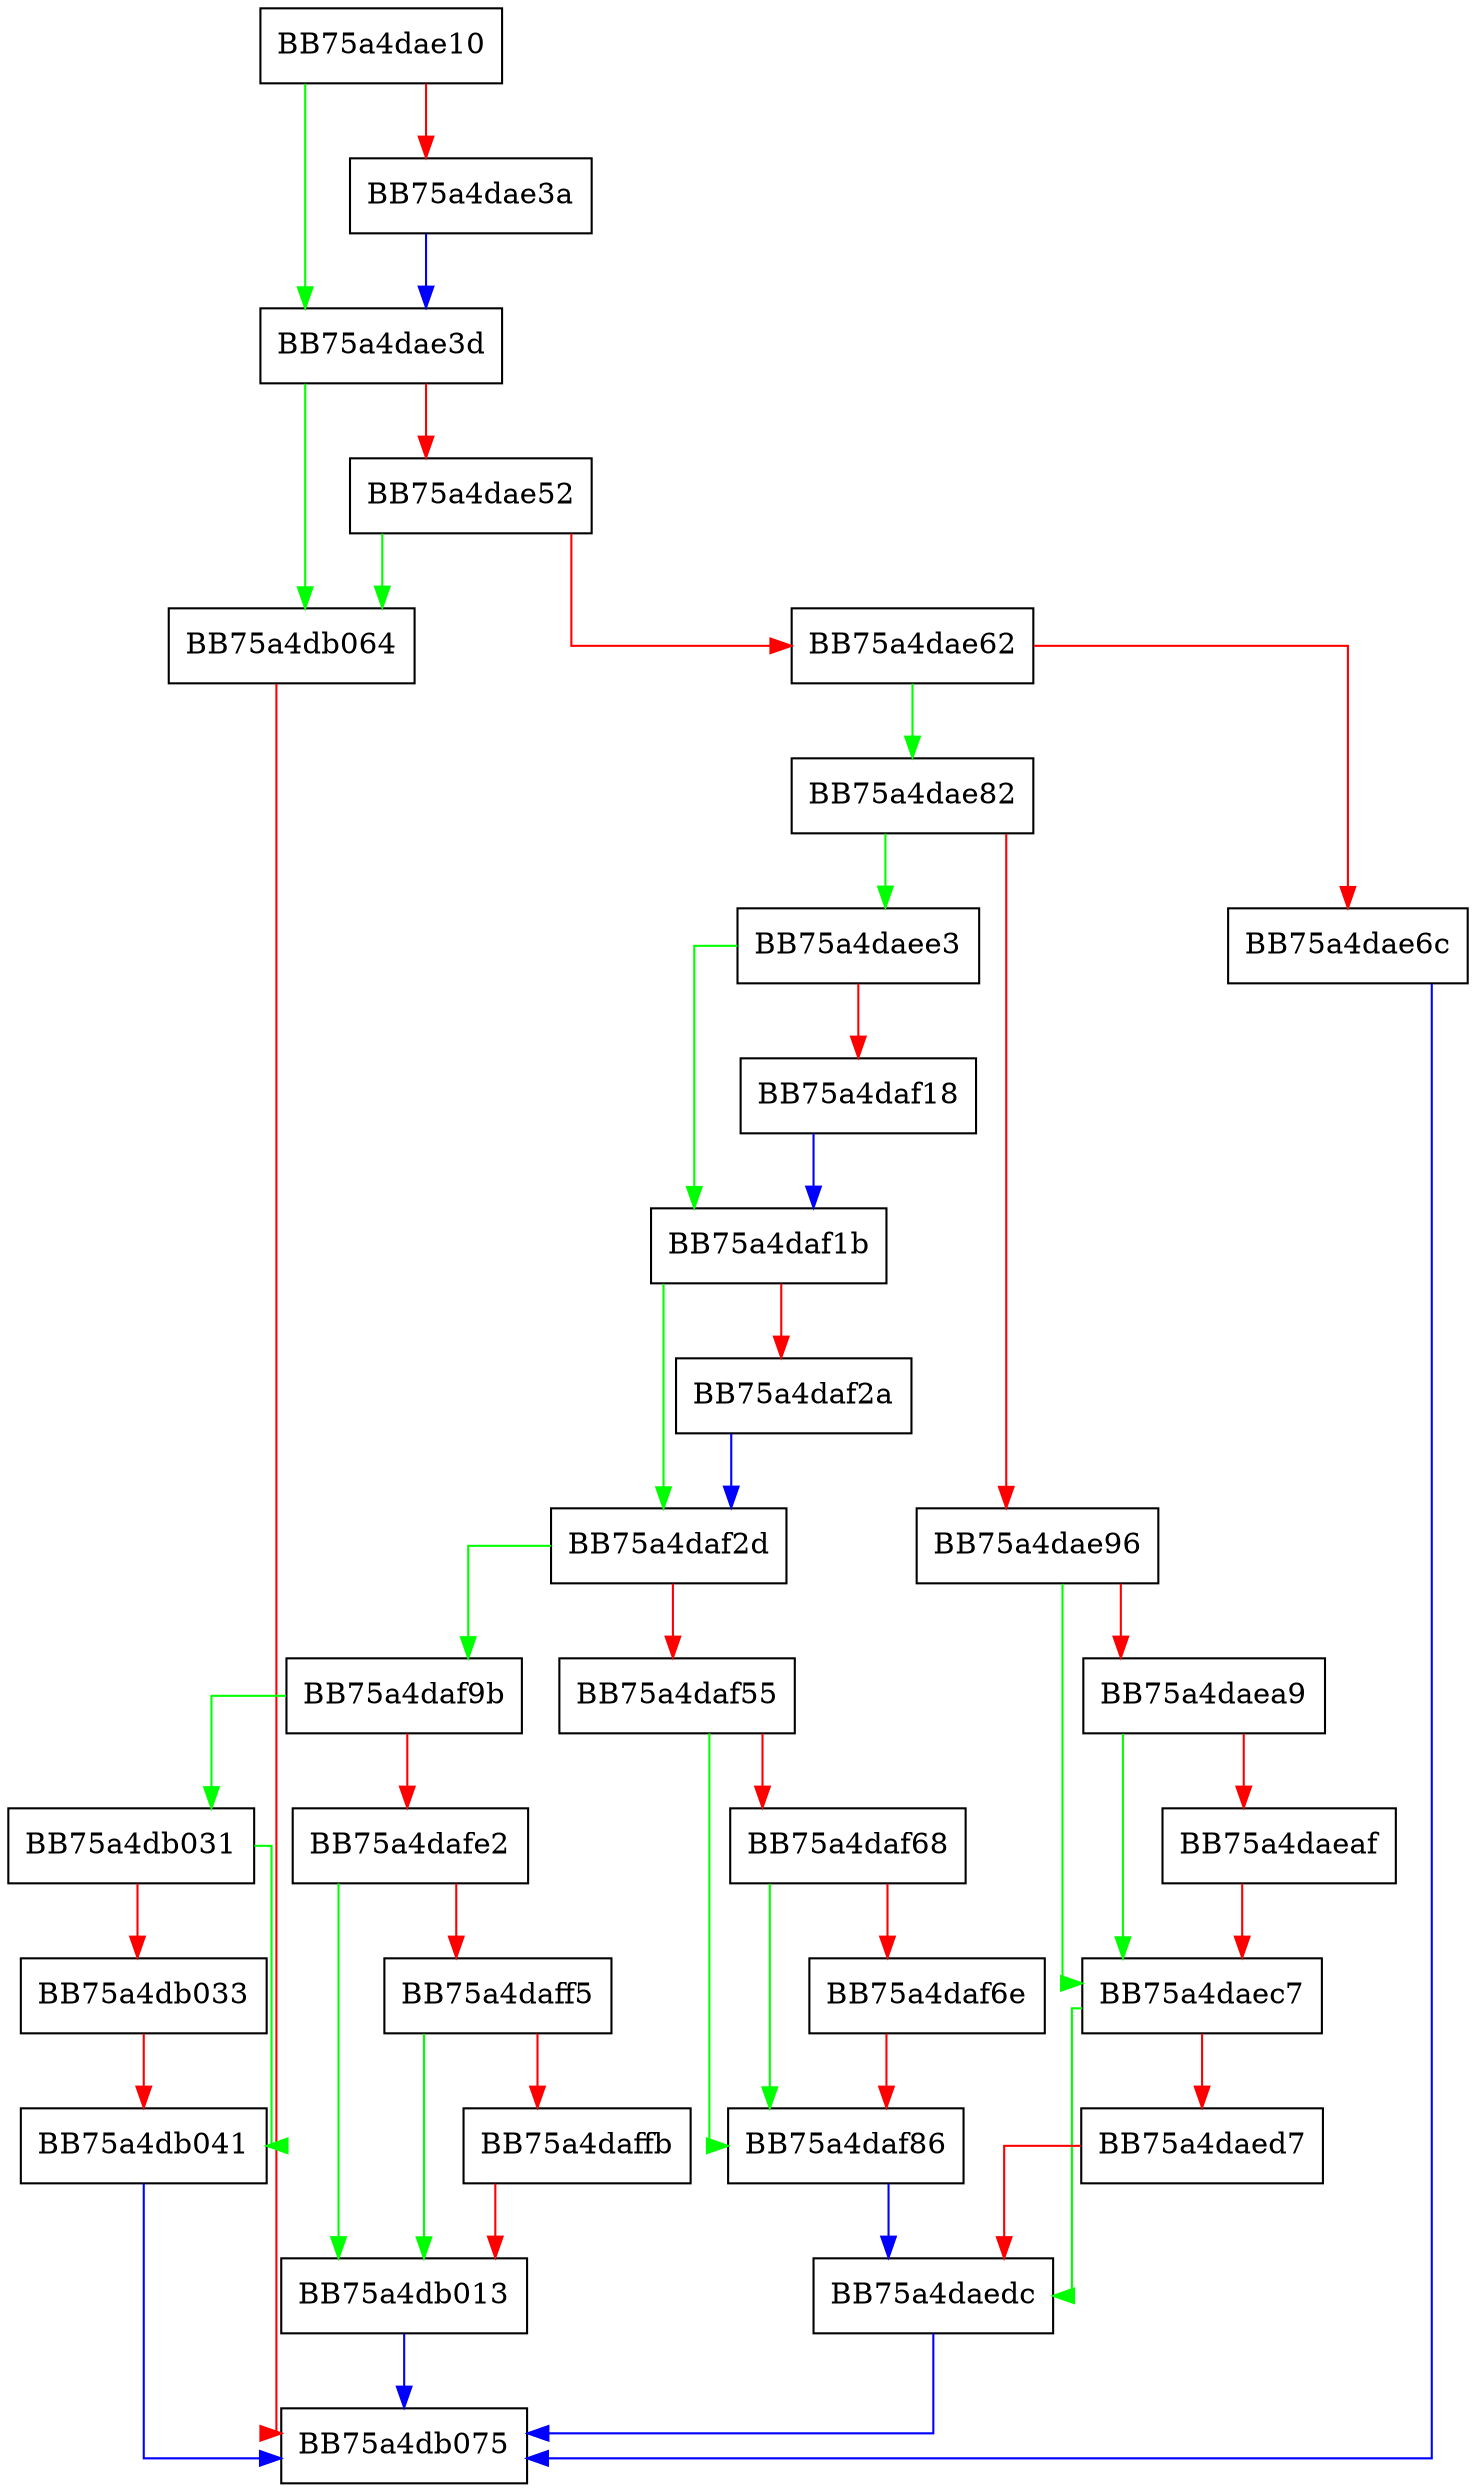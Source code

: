 digraph BackupToVault {
  node [shape="box"];
  graph [splines=ortho];
  BB75a4dae10 -> BB75a4dae3d [color="green"];
  BB75a4dae10 -> BB75a4dae3a [color="red"];
  BB75a4dae3a -> BB75a4dae3d [color="blue"];
  BB75a4dae3d -> BB75a4db064 [color="green"];
  BB75a4dae3d -> BB75a4dae52 [color="red"];
  BB75a4dae52 -> BB75a4db064 [color="green"];
  BB75a4dae52 -> BB75a4dae62 [color="red"];
  BB75a4dae62 -> BB75a4dae82 [color="green"];
  BB75a4dae62 -> BB75a4dae6c [color="red"];
  BB75a4dae6c -> BB75a4db075 [color="blue"];
  BB75a4dae82 -> BB75a4daee3 [color="green"];
  BB75a4dae82 -> BB75a4dae96 [color="red"];
  BB75a4dae96 -> BB75a4daec7 [color="green"];
  BB75a4dae96 -> BB75a4daea9 [color="red"];
  BB75a4daea9 -> BB75a4daec7 [color="green"];
  BB75a4daea9 -> BB75a4daeaf [color="red"];
  BB75a4daeaf -> BB75a4daec7 [color="red"];
  BB75a4daec7 -> BB75a4daedc [color="green"];
  BB75a4daec7 -> BB75a4daed7 [color="red"];
  BB75a4daed7 -> BB75a4daedc [color="red"];
  BB75a4daedc -> BB75a4db075 [color="blue"];
  BB75a4daee3 -> BB75a4daf1b [color="green"];
  BB75a4daee3 -> BB75a4daf18 [color="red"];
  BB75a4daf18 -> BB75a4daf1b [color="blue"];
  BB75a4daf1b -> BB75a4daf2d [color="green"];
  BB75a4daf1b -> BB75a4daf2a [color="red"];
  BB75a4daf2a -> BB75a4daf2d [color="blue"];
  BB75a4daf2d -> BB75a4daf9b [color="green"];
  BB75a4daf2d -> BB75a4daf55 [color="red"];
  BB75a4daf55 -> BB75a4daf86 [color="green"];
  BB75a4daf55 -> BB75a4daf68 [color="red"];
  BB75a4daf68 -> BB75a4daf86 [color="green"];
  BB75a4daf68 -> BB75a4daf6e [color="red"];
  BB75a4daf6e -> BB75a4daf86 [color="red"];
  BB75a4daf86 -> BB75a4daedc [color="blue"];
  BB75a4daf9b -> BB75a4db031 [color="green"];
  BB75a4daf9b -> BB75a4dafe2 [color="red"];
  BB75a4dafe2 -> BB75a4db013 [color="green"];
  BB75a4dafe2 -> BB75a4daff5 [color="red"];
  BB75a4daff5 -> BB75a4db013 [color="green"];
  BB75a4daff5 -> BB75a4daffb [color="red"];
  BB75a4daffb -> BB75a4db013 [color="red"];
  BB75a4db013 -> BB75a4db075 [color="blue"];
  BB75a4db031 -> BB75a4db041 [color="green"];
  BB75a4db031 -> BB75a4db033 [color="red"];
  BB75a4db033 -> BB75a4db041 [color="red"];
  BB75a4db041 -> BB75a4db075 [color="blue"];
  BB75a4db064 -> BB75a4db075 [color="red"];
}